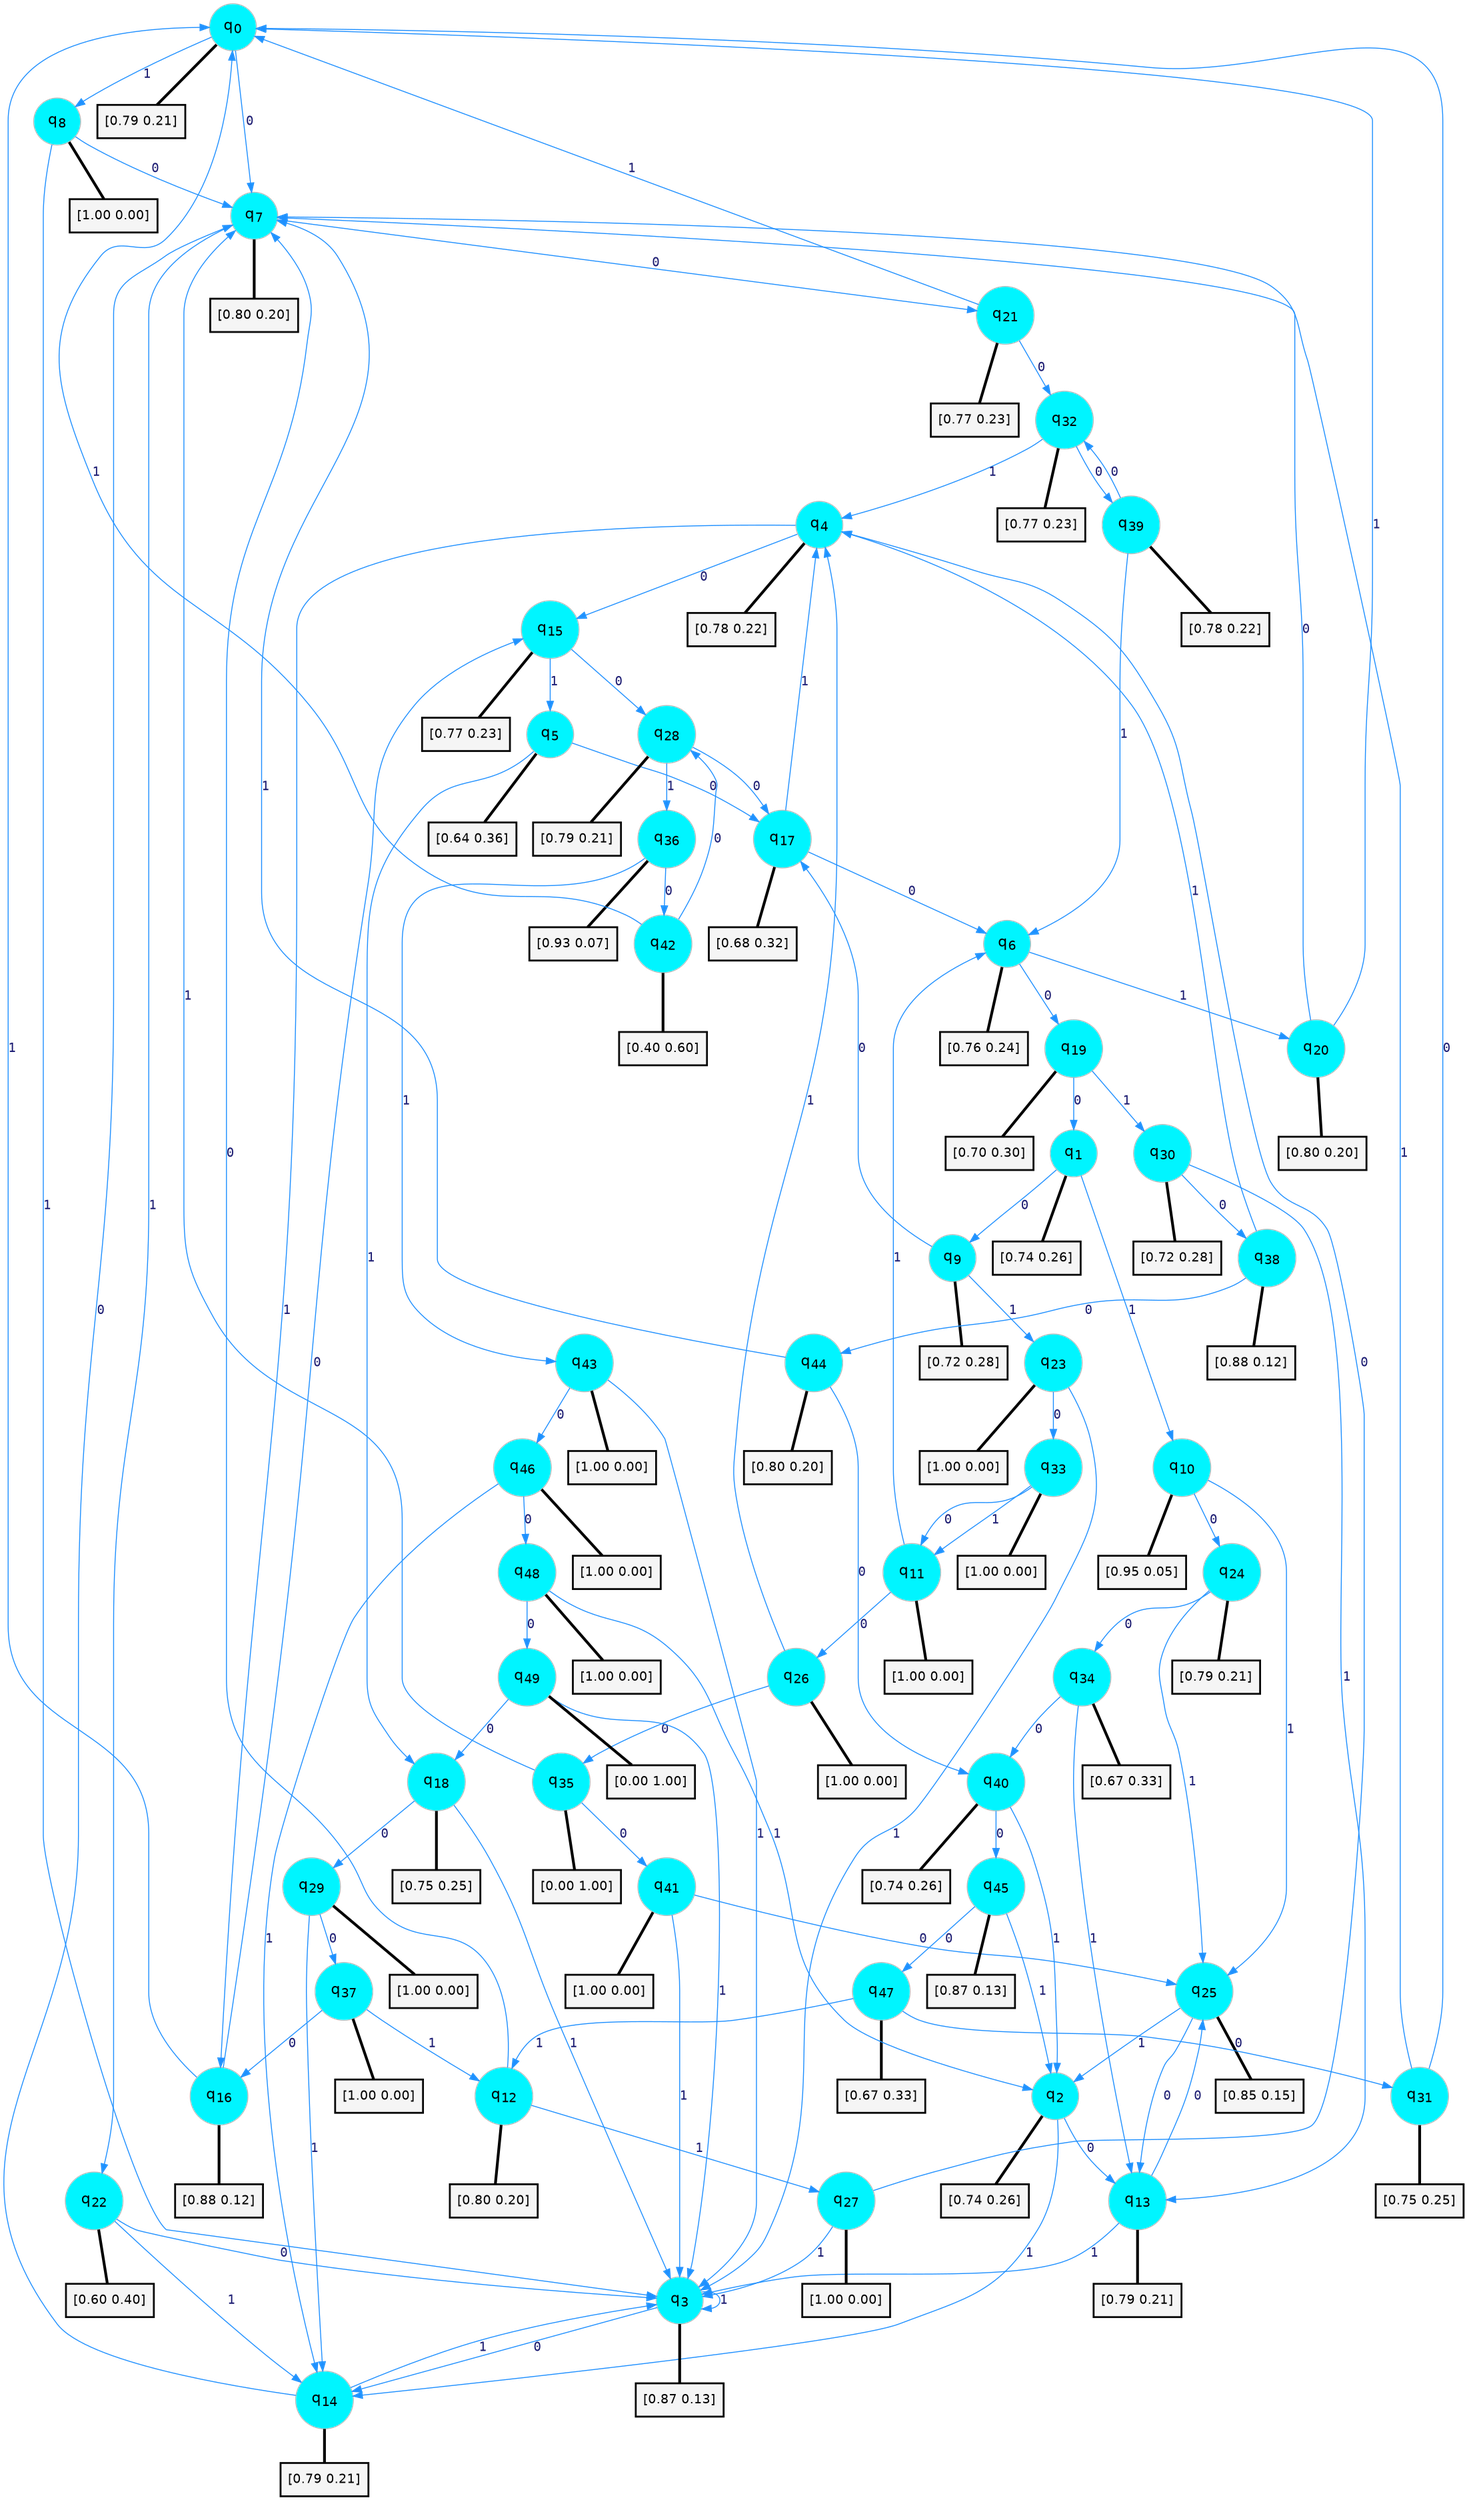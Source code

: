 digraph G {
graph [
bgcolor=transparent, dpi=300, rankdir=TD, size="40,25"];
node [
color=gray, fillcolor=turquoise1, fontcolor=black, fontname=Helvetica, fontsize=16, fontweight=bold, shape=circle, style=filled];
edge [
arrowsize=1, color=dodgerblue1, fontcolor=midnightblue, fontname=courier, fontweight=bold, penwidth=1, style=solid, weight=20];
0[label=<q<SUB>0</SUB>>];
1[label=<q<SUB>1</SUB>>];
2[label=<q<SUB>2</SUB>>];
3[label=<q<SUB>3</SUB>>];
4[label=<q<SUB>4</SUB>>];
5[label=<q<SUB>5</SUB>>];
6[label=<q<SUB>6</SUB>>];
7[label=<q<SUB>7</SUB>>];
8[label=<q<SUB>8</SUB>>];
9[label=<q<SUB>9</SUB>>];
10[label=<q<SUB>10</SUB>>];
11[label=<q<SUB>11</SUB>>];
12[label=<q<SUB>12</SUB>>];
13[label=<q<SUB>13</SUB>>];
14[label=<q<SUB>14</SUB>>];
15[label=<q<SUB>15</SUB>>];
16[label=<q<SUB>16</SUB>>];
17[label=<q<SUB>17</SUB>>];
18[label=<q<SUB>18</SUB>>];
19[label=<q<SUB>19</SUB>>];
20[label=<q<SUB>20</SUB>>];
21[label=<q<SUB>21</SUB>>];
22[label=<q<SUB>22</SUB>>];
23[label=<q<SUB>23</SUB>>];
24[label=<q<SUB>24</SUB>>];
25[label=<q<SUB>25</SUB>>];
26[label=<q<SUB>26</SUB>>];
27[label=<q<SUB>27</SUB>>];
28[label=<q<SUB>28</SUB>>];
29[label=<q<SUB>29</SUB>>];
30[label=<q<SUB>30</SUB>>];
31[label=<q<SUB>31</SUB>>];
32[label=<q<SUB>32</SUB>>];
33[label=<q<SUB>33</SUB>>];
34[label=<q<SUB>34</SUB>>];
35[label=<q<SUB>35</SUB>>];
36[label=<q<SUB>36</SUB>>];
37[label=<q<SUB>37</SUB>>];
38[label=<q<SUB>38</SUB>>];
39[label=<q<SUB>39</SUB>>];
40[label=<q<SUB>40</SUB>>];
41[label=<q<SUB>41</SUB>>];
42[label=<q<SUB>42</SUB>>];
43[label=<q<SUB>43</SUB>>];
44[label=<q<SUB>44</SUB>>];
45[label=<q<SUB>45</SUB>>];
46[label=<q<SUB>46</SUB>>];
47[label=<q<SUB>47</SUB>>];
48[label=<q<SUB>48</SUB>>];
49[label=<q<SUB>49</SUB>>];
50[label="[0.79 0.21]", shape=box,fontcolor=black, fontname=Helvetica, fontsize=14, penwidth=2, fillcolor=whitesmoke,color=black];
51[label="[0.74 0.26]", shape=box,fontcolor=black, fontname=Helvetica, fontsize=14, penwidth=2, fillcolor=whitesmoke,color=black];
52[label="[0.74 0.26]", shape=box,fontcolor=black, fontname=Helvetica, fontsize=14, penwidth=2, fillcolor=whitesmoke,color=black];
53[label="[0.87 0.13]", shape=box,fontcolor=black, fontname=Helvetica, fontsize=14, penwidth=2, fillcolor=whitesmoke,color=black];
54[label="[0.78 0.22]", shape=box,fontcolor=black, fontname=Helvetica, fontsize=14, penwidth=2, fillcolor=whitesmoke,color=black];
55[label="[0.64 0.36]", shape=box,fontcolor=black, fontname=Helvetica, fontsize=14, penwidth=2, fillcolor=whitesmoke,color=black];
56[label="[0.76 0.24]", shape=box,fontcolor=black, fontname=Helvetica, fontsize=14, penwidth=2, fillcolor=whitesmoke,color=black];
57[label="[0.80 0.20]", shape=box,fontcolor=black, fontname=Helvetica, fontsize=14, penwidth=2, fillcolor=whitesmoke,color=black];
58[label="[1.00 0.00]", shape=box,fontcolor=black, fontname=Helvetica, fontsize=14, penwidth=2, fillcolor=whitesmoke,color=black];
59[label="[0.72 0.28]", shape=box,fontcolor=black, fontname=Helvetica, fontsize=14, penwidth=2, fillcolor=whitesmoke,color=black];
60[label="[0.95 0.05]", shape=box,fontcolor=black, fontname=Helvetica, fontsize=14, penwidth=2, fillcolor=whitesmoke,color=black];
61[label="[1.00 0.00]", shape=box,fontcolor=black, fontname=Helvetica, fontsize=14, penwidth=2, fillcolor=whitesmoke,color=black];
62[label="[0.80 0.20]", shape=box,fontcolor=black, fontname=Helvetica, fontsize=14, penwidth=2, fillcolor=whitesmoke,color=black];
63[label="[0.79 0.21]", shape=box,fontcolor=black, fontname=Helvetica, fontsize=14, penwidth=2, fillcolor=whitesmoke,color=black];
64[label="[0.79 0.21]", shape=box,fontcolor=black, fontname=Helvetica, fontsize=14, penwidth=2, fillcolor=whitesmoke,color=black];
65[label="[0.77 0.23]", shape=box,fontcolor=black, fontname=Helvetica, fontsize=14, penwidth=2, fillcolor=whitesmoke,color=black];
66[label="[0.88 0.12]", shape=box,fontcolor=black, fontname=Helvetica, fontsize=14, penwidth=2, fillcolor=whitesmoke,color=black];
67[label="[0.68 0.32]", shape=box,fontcolor=black, fontname=Helvetica, fontsize=14, penwidth=2, fillcolor=whitesmoke,color=black];
68[label="[0.75 0.25]", shape=box,fontcolor=black, fontname=Helvetica, fontsize=14, penwidth=2, fillcolor=whitesmoke,color=black];
69[label="[0.70 0.30]", shape=box,fontcolor=black, fontname=Helvetica, fontsize=14, penwidth=2, fillcolor=whitesmoke,color=black];
70[label="[0.80 0.20]", shape=box,fontcolor=black, fontname=Helvetica, fontsize=14, penwidth=2, fillcolor=whitesmoke,color=black];
71[label="[0.77 0.23]", shape=box,fontcolor=black, fontname=Helvetica, fontsize=14, penwidth=2, fillcolor=whitesmoke,color=black];
72[label="[0.60 0.40]", shape=box,fontcolor=black, fontname=Helvetica, fontsize=14, penwidth=2, fillcolor=whitesmoke,color=black];
73[label="[1.00 0.00]", shape=box,fontcolor=black, fontname=Helvetica, fontsize=14, penwidth=2, fillcolor=whitesmoke,color=black];
74[label="[0.79 0.21]", shape=box,fontcolor=black, fontname=Helvetica, fontsize=14, penwidth=2, fillcolor=whitesmoke,color=black];
75[label="[0.85 0.15]", shape=box,fontcolor=black, fontname=Helvetica, fontsize=14, penwidth=2, fillcolor=whitesmoke,color=black];
76[label="[1.00 0.00]", shape=box,fontcolor=black, fontname=Helvetica, fontsize=14, penwidth=2, fillcolor=whitesmoke,color=black];
77[label="[1.00 0.00]", shape=box,fontcolor=black, fontname=Helvetica, fontsize=14, penwidth=2, fillcolor=whitesmoke,color=black];
78[label="[0.79 0.21]", shape=box,fontcolor=black, fontname=Helvetica, fontsize=14, penwidth=2, fillcolor=whitesmoke,color=black];
79[label="[1.00 0.00]", shape=box,fontcolor=black, fontname=Helvetica, fontsize=14, penwidth=2, fillcolor=whitesmoke,color=black];
80[label="[0.72 0.28]", shape=box,fontcolor=black, fontname=Helvetica, fontsize=14, penwidth=2, fillcolor=whitesmoke,color=black];
81[label="[0.75 0.25]", shape=box,fontcolor=black, fontname=Helvetica, fontsize=14, penwidth=2, fillcolor=whitesmoke,color=black];
82[label="[0.77 0.23]", shape=box,fontcolor=black, fontname=Helvetica, fontsize=14, penwidth=2, fillcolor=whitesmoke,color=black];
83[label="[1.00 0.00]", shape=box,fontcolor=black, fontname=Helvetica, fontsize=14, penwidth=2, fillcolor=whitesmoke,color=black];
84[label="[0.67 0.33]", shape=box,fontcolor=black, fontname=Helvetica, fontsize=14, penwidth=2, fillcolor=whitesmoke,color=black];
85[label="[0.00 1.00]", shape=box,fontcolor=black, fontname=Helvetica, fontsize=14, penwidth=2, fillcolor=whitesmoke,color=black];
86[label="[0.93 0.07]", shape=box,fontcolor=black, fontname=Helvetica, fontsize=14, penwidth=2, fillcolor=whitesmoke,color=black];
87[label="[1.00 0.00]", shape=box,fontcolor=black, fontname=Helvetica, fontsize=14, penwidth=2, fillcolor=whitesmoke,color=black];
88[label="[0.88 0.12]", shape=box,fontcolor=black, fontname=Helvetica, fontsize=14, penwidth=2, fillcolor=whitesmoke,color=black];
89[label="[0.78 0.22]", shape=box,fontcolor=black, fontname=Helvetica, fontsize=14, penwidth=2, fillcolor=whitesmoke,color=black];
90[label="[0.74 0.26]", shape=box,fontcolor=black, fontname=Helvetica, fontsize=14, penwidth=2, fillcolor=whitesmoke,color=black];
91[label="[1.00 0.00]", shape=box,fontcolor=black, fontname=Helvetica, fontsize=14, penwidth=2, fillcolor=whitesmoke,color=black];
92[label="[0.40 0.60]", shape=box,fontcolor=black, fontname=Helvetica, fontsize=14, penwidth=2, fillcolor=whitesmoke,color=black];
93[label="[1.00 0.00]", shape=box,fontcolor=black, fontname=Helvetica, fontsize=14, penwidth=2, fillcolor=whitesmoke,color=black];
94[label="[0.80 0.20]", shape=box,fontcolor=black, fontname=Helvetica, fontsize=14, penwidth=2, fillcolor=whitesmoke,color=black];
95[label="[0.87 0.13]", shape=box,fontcolor=black, fontname=Helvetica, fontsize=14, penwidth=2, fillcolor=whitesmoke,color=black];
96[label="[1.00 0.00]", shape=box,fontcolor=black, fontname=Helvetica, fontsize=14, penwidth=2, fillcolor=whitesmoke,color=black];
97[label="[0.67 0.33]", shape=box,fontcolor=black, fontname=Helvetica, fontsize=14, penwidth=2, fillcolor=whitesmoke,color=black];
98[label="[1.00 0.00]", shape=box,fontcolor=black, fontname=Helvetica, fontsize=14, penwidth=2, fillcolor=whitesmoke,color=black];
99[label="[0.00 1.00]", shape=box,fontcolor=black, fontname=Helvetica, fontsize=14, penwidth=2, fillcolor=whitesmoke,color=black];
0->7 [label=0];
0->8 [label=1];
0->50 [arrowhead=none, penwidth=3,color=black];
1->9 [label=0];
1->10 [label=1];
1->51 [arrowhead=none, penwidth=3,color=black];
2->13 [label=0];
2->14 [label=1];
2->52 [arrowhead=none, penwidth=3,color=black];
3->14 [label=0];
3->3 [label=1];
3->53 [arrowhead=none, penwidth=3,color=black];
4->15 [label=0];
4->16 [label=1];
4->54 [arrowhead=none, penwidth=3,color=black];
5->17 [label=0];
5->18 [label=1];
5->55 [arrowhead=none, penwidth=3,color=black];
6->19 [label=0];
6->20 [label=1];
6->56 [arrowhead=none, penwidth=3,color=black];
7->21 [label=0];
7->22 [label=1];
7->57 [arrowhead=none, penwidth=3,color=black];
8->7 [label=0];
8->3 [label=1];
8->58 [arrowhead=none, penwidth=3,color=black];
9->17 [label=0];
9->23 [label=1];
9->59 [arrowhead=none, penwidth=3,color=black];
10->24 [label=0];
10->25 [label=1];
10->60 [arrowhead=none, penwidth=3,color=black];
11->26 [label=0];
11->6 [label=1];
11->61 [arrowhead=none, penwidth=3,color=black];
12->7 [label=0];
12->27 [label=1];
12->62 [arrowhead=none, penwidth=3,color=black];
13->25 [label=0];
13->3 [label=1];
13->63 [arrowhead=none, penwidth=3,color=black];
14->7 [label=0];
14->3 [label=1];
14->64 [arrowhead=none, penwidth=3,color=black];
15->28 [label=0];
15->5 [label=1];
15->65 [arrowhead=none, penwidth=3,color=black];
16->15 [label=0];
16->0 [label=1];
16->66 [arrowhead=none, penwidth=3,color=black];
17->6 [label=0];
17->4 [label=1];
17->67 [arrowhead=none, penwidth=3,color=black];
18->29 [label=0];
18->3 [label=1];
18->68 [arrowhead=none, penwidth=3,color=black];
19->1 [label=0];
19->30 [label=1];
19->69 [arrowhead=none, penwidth=3,color=black];
20->7 [label=0];
20->0 [label=1];
20->70 [arrowhead=none, penwidth=3,color=black];
21->32 [label=0];
21->0 [label=1];
21->71 [arrowhead=none, penwidth=3,color=black];
22->3 [label=0];
22->14 [label=1];
22->72 [arrowhead=none, penwidth=3,color=black];
23->33 [label=0];
23->3 [label=1];
23->73 [arrowhead=none, penwidth=3,color=black];
24->34 [label=0];
24->25 [label=1];
24->74 [arrowhead=none, penwidth=3,color=black];
25->13 [label=0];
25->2 [label=1];
25->75 [arrowhead=none, penwidth=3,color=black];
26->35 [label=0];
26->4 [label=1];
26->76 [arrowhead=none, penwidth=3,color=black];
27->4 [label=0];
27->3 [label=1];
27->77 [arrowhead=none, penwidth=3,color=black];
28->17 [label=0];
28->36 [label=1];
28->78 [arrowhead=none, penwidth=3,color=black];
29->37 [label=0];
29->14 [label=1];
29->79 [arrowhead=none, penwidth=3,color=black];
30->38 [label=0];
30->13 [label=1];
30->80 [arrowhead=none, penwidth=3,color=black];
31->0 [label=0];
31->7 [label=1];
31->81 [arrowhead=none, penwidth=3,color=black];
32->39 [label=0];
32->4 [label=1];
32->82 [arrowhead=none, penwidth=3,color=black];
33->11 [label=0];
33->11 [label=1];
33->83 [arrowhead=none, penwidth=3,color=black];
34->40 [label=0];
34->13 [label=1];
34->84 [arrowhead=none, penwidth=3,color=black];
35->41 [label=0];
35->7 [label=1];
35->85 [arrowhead=none, penwidth=3,color=black];
36->42 [label=0];
36->43 [label=1];
36->86 [arrowhead=none, penwidth=3,color=black];
37->16 [label=0];
37->12 [label=1];
37->87 [arrowhead=none, penwidth=3,color=black];
38->44 [label=0];
38->4 [label=1];
38->88 [arrowhead=none, penwidth=3,color=black];
39->32 [label=0];
39->6 [label=1];
39->89 [arrowhead=none, penwidth=3,color=black];
40->45 [label=0];
40->2 [label=1];
40->90 [arrowhead=none, penwidth=3,color=black];
41->25 [label=0];
41->3 [label=1];
41->91 [arrowhead=none, penwidth=3,color=black];
42->28 [label=0];
42->0 [label=1];
42->92 [arrowhead=none, penwidth=3,color=black];
43->46 [label=0];
43->3 [label=1];
43->93 [arrowhead=none, penwidth=3,color=black];
44->40 [label=0];
44->7 [label=1];
44->94 [arrowhead=none, penwidth=3,color=black];
45->47 [label=0];
45->2 [label=1];
45->95 [arrowhead=none, penwidth=3,color=black];
46->48 [label=0];
46->14 [label=1];
46->96 [arrowhead=none, penwidth=3,color=black];
47->31 [label=0];
47->12 [label=1];
47->97 [arrowhead=none, penwidth=3,color=black];
48->49 [label=0];
48->2 [label=1];
48->98 [arrowhead=none, penwidth=3,color=black];
49->18 [label=0];
49->3 [label=1];
49->99 [arrowhead=none, penwidth=3,color=black];
}
